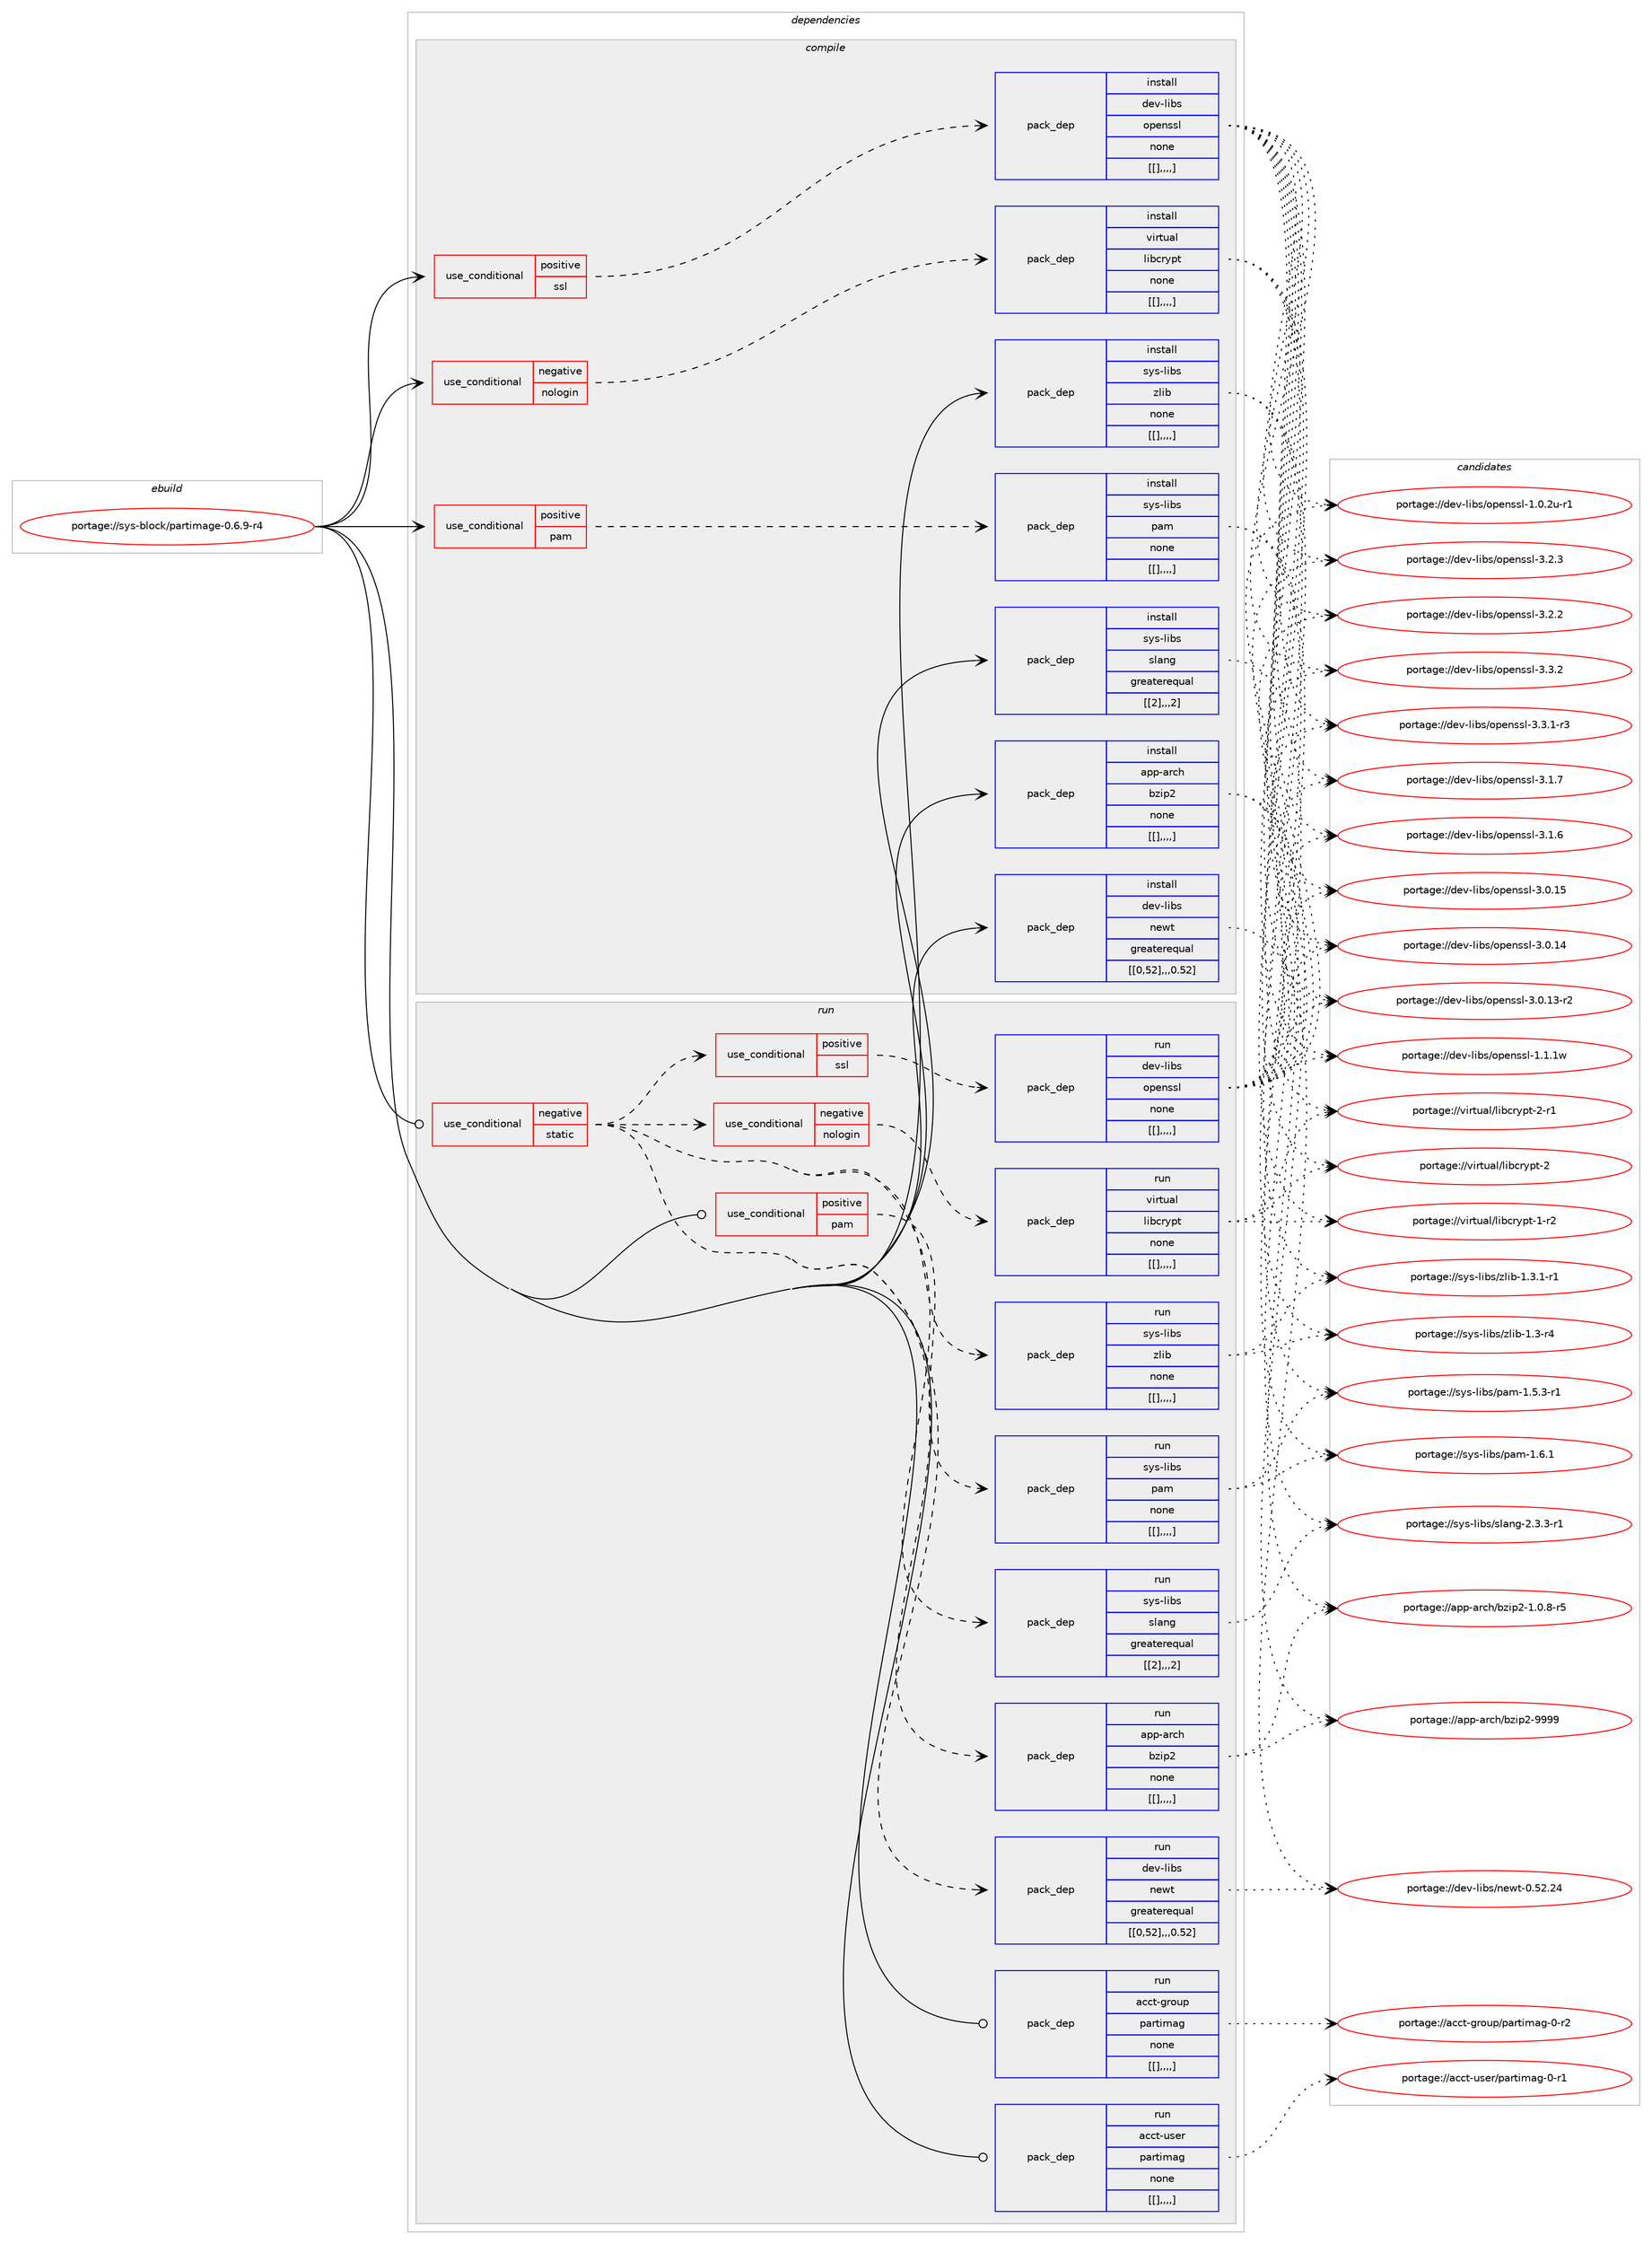 digraph prolog {

# *************
# Graph options
# *************

newrank=true;
concentrate=true;
compound=true;
graph [rankdir=LR,fontname=Helvetica,fontsize=10,ranksep=1.5];#, ranksep=2.5, nodesep=0.2];
edge  [arrowhead=vee];
node  [fontname=Helvetica,fontsize=10];

# **********
# The ebuild
# **********

subgraph cluster_leftcol {
color=gray;
label=<<i>ebuild</i>>;
id [label="portage://sys-block/partimage-0.6.9-r4", color=red, width=4, href="../sys-block/partimage-0.6.9-r4.svg"];
}

# ****************
# The dependencies
# ****************

subgraph cluster_midcol {
color=gray;
label=<<i>dependencies</i>>;
subgraph cluster_compile {
fillcolor="#eeeeee";
style=filled;
label=<<i>compile</i>>;
subgraph cond118134 {
dependency439971 [label=<<TABLE BORDER="0" CELLBORDER="1" CELLSPACING="0" CELLPADDING="4"><TR><TD ROWSPAN="3" CELLPADDING="10">use_conditional</TD></TR><TR><TD>negative</TD></TR><TR><TD>nologin</TD></TR></TABLE>>, shape=none, color=red];
subgraph pack318882 {
dependency439972 [label=<<TABLE BORDER="0" CELLBORDER="1" CELLSPACING="0" CELLPADDING="4" WIDTH="220"><TR><TD ROWSPAN="6" CELLPADDING="30">pack_dep</TD></TR><TR><TD WIDTH="110">install</TD></TR><TR><TD>virtual</TD></TR><TR><TD>libcrypt</TD></TR><TR><TD>none</TD></TR><TR><TD>[[],,,,]</TD></TR></TABLE>>, shape=none, color=blue];
}
dependency439971:e -> dependency439972:w [weight=20,style="dashed",arrowhead="vee"];
}
id:e -> dependency439971:w [weight=20,style="solid",arrowhead="vee"];
subgraph cond118135 {
dependency439973 [label=<<TABLE BORDER="0" CELLBORDER="1" CELLSPACING="0" CELLPADDING="4"><TR><TD ROWSPAN="3" CELLPADDING="10">use_conditional</TD></TR><TR><TD>positive</TD></TR><TR><TD>pam</TD></TR></TABLE>>, shape=none, color=red];
subgraph pack318883 {
dependency439974 [label=<<TABLE BORDER="0" CELLBORDER="1" CELLSPACING="0" CELLPADDING="4" WIDTH="220"><TR><TD ROWSPAN="6" CELLPADDING="30">pack_dep</TD></TR><TR><TD WIDTH="110">install</TD></TR><TR><TD>sys-libs</TD></TR><TR><TD>pam</TD></TR><TR><TD>none</TD></TR><TR><TD>[[],,,,]</TD></TR></TABLE>>, shape=none, color=blue];
}
dependency439973:e -> dependency439974:w [weight=20,style="dashed",arrowhead="vee"];
}
id:e -> dependency439973:w [weight=20,style="solid",arrowhead="vee"];
subgraph cond118136 {
dependency439975 [label=<<TABLE BORDER="0" CELLBORDER="1" CELLSPACING="0" CELLPADDING="4"><TR><TD ROWSPAN="3" CELLPADDING="10">use_conditional</TD></TR><TR><TD>positive</TD></TR><TR><TD>ssl</TD></TR></TABLE>>, shape=none, color=red];
subgraph pack318884 {
dependency439976 [label=<<TABLE BORDER="0" CELLBORDER="1" CELLSPACING="0" CELLPADDING="4" WIDTH="220"><TR><TD ROWSPAN="6" CELLPADDING="30">pack_dep</TD></TR><TR><TD WIDTH="110">install</TD></TR><TR><TD>dev-libs</TD></TR><TR><TD>openssl</TD></TR><TR><TD>none</TD></TR><TR><TD>[[],,,,]</TD></TR></TABLE>>, shape=none, color=blue];
}
dependency439975:e -> dependency439976:w [weight=20,style="dashed",arrowhead="vee"];
}
id:e -> dependency439975:w [weight=20,style="solid",arrowhead="vee"];
subgraph pack318885 {
dependency439977 [label=<<TABLE BORDER="0" CELLBORDER="1" CELLSPACING="0" CELLPADDING="4" WIDTH="220"><TR><TD ROWSPAN="6" CELLPADDING="30">pack_dep</TD></TR><TR><TD WIDTH="110">install</TD></TR><TR><TD>app-arch</TD></TR><TR><TD>bzip2</TD></TR><TR><TD>none</TD></TR><TR><TD>[[],,,,]</TD></TR></TABLE>>, shape=none, color=blue];
}
id:e -> dependency439977:w [weight=20,style="solid",arrowhead="vee"];
subgraph pack318886 {
dependency439978 [label=<<TABLE BORDER="0" CELLBORDER="1" CELLSPACING="0" CELLPADDING="4" WIDTH="220"><TR><TD ROWSPAN="6" CELLPADDING="30">pack_dep</TD></TR><TR><TD WIDTH="110">install</TD></TR><TR><TD>dev-libs</TD></TR><TR><TD>newt</TD></TR><TR><TD>greaterequal</TD></TR><TR><TD>[[0,52],,,0.52]</TD></TR></TABLE>>, shape=none, color=blue];
}
id:e -> dependency439978:w [weight=20,style="solid",arrowhead="vee"];
subgraph pack318887 {
dependency439979 [label=<<TABLE BORDER="0" CELLBORDER="1" CELLSPACING="0" CELLPADDING="4" WIDTH="220"><TR><TD ROWSPAN="6" CELLPADDING="30">pack_dep</TD></TR><TR><TD WIDTH="110">install</TD></TR><TR><TD>sys-libs</TD></TR><TR><TD>slang</TD></TR><TR><TD>greaterequal</TD></TR><TR><TD>[[2],,,2]</TD></TR></TABLE>>, shape=none, color=blue];
}
id:e -> dependency439979:w [weight=20,style="solid",arrowhead="vee"];
subgraph pack318888 {
dependency439980 [label=<<TABLE BORDER="0" CELLBORDER="1" CELLSPACING="0" CELLPADDING="4" WIDTH="220"><TR><TD ROWSPAN="6" CELLPADDING="30">pack_dep</TD></TR><TR><TD WIDTH="110">install</TD></TR><TR><TD>sys-libs</TD></TR><TR><TD>zlib</TD></TR><TR><TD>none</TD></TR><TR><TD>[[],,,,]</TD></TR></TABLE>>, shape=none, color=blue];
}
id:e -> dependency439980:w [weight=20,style="solid",arrowhead="vee"];
}
subgraph cluster_compileandrun {
fillcolor="#eeeeee";
style=filled;
label=<<i>compile and run</i>>;
}
subgraph cluster_run {
fillcolor="#eeeeee";
style=filled;
label=<<i>run</i>>;
subgraph cond118137 {
dependency439981 [label=<<TABLE BORDER="0" CELLBORDER="1" CELLSPACING="0" CELLPADDING="4"><TR><TD ROWSPAN="3" CELLPADDING="10">use_conditional</TD></TR><TR><TD>negative</TD></TR><TR><TD>static</TD></TR></TABLE>>, shape=none, color=red];
subgraph pack318889 {
dependency439982 [label=<<TABLE BORDER="0" CELLBORDER="1" CELLSPACING="0" CELLPADDING="4" WIDTH="220"><TR><TD ROWSPAN="6" CELLPADDING="30">pack_dep</TD></TR><TR><TD WIDTH="110">run</TD></TR><TR><TD>app-arch</TD></TR><TR><TD>bzip2</TD></TR><TR><TD>none</TD></TR><TR><TD>[[],,,,]</TD></TR></TABLE>>, shape=none, color=blue];
}
dependency439981:e -> dependency439982:w [weight=20,style="dashed",arrowhead="vee"];
subgraph pack318890 {
dependency439983 [label=<<TABLE BORDER="0" CELLBORDER="1" CELLSPACING="0" CELLPADDING="4" WIDTH="220"><TR><TD ROWSPAN="6" CELLPADDING="30">pack_dep</TD></TR><TR><TD WIDTH="110">run</TD></TR><TR><TD>dev-libs</TD></TR><TR><TD>newt</TD></TR><TR><TD>greaterequal</TD></TR><TR><TD>[[0,52],,,0.52]</TD></TR></TABLE>>, shape=none, color=blue];
}
dependency439981:e -> dependency439983:w [weight=20,style="dashed",arrowhead="vee"];
subgraph pack318891 {
dependency439984 [label=<<TABLE BORDER="0" CELLBORDER="1" CELLSPACING="0" CELLPADDING="4" WIDTH="220"><TR><TD ROWSPAN="6" CELLPADDING="30">pack_dep</TD></TR><TR><TD WIDTH="110">run</TD></TR><TR><TD>sys-libs</TD></TR><TR><TD>slang</TD></TR><TR><TD>greaterequal</TD></TR><TR><TD>[[2],,,2]</TD></TR></TABLE>>, shape=none, color=blue];
}
dependency439981:e -> dependency439984:w [weight=20,style="dashed",arrowhead="vee"];
subgraph pack318892 {
dependency439985 [label=<<TABLE BORDER="0" CELLBORDER="1" CELLSPACING="0" CELLPADDING="4" WIDTH="220"><TR><TD ROWSPAN="6" CELLPADDING="30">pack_dep</TD></TR><TR><TD WIDTH="110">run</TD></TR><TR><TD>sys-libs</TD></TR><TR><TD>zlib</TD></TR><TR><TD>none</TD></TR><TR><TD>[[],,,,]</TD></TR></TABLE>>, shape=none, color=blue];
}
dependency439981:e -> dependency439985:w [weight=20,style="dashed",arrowhead="vee"];
subgraph cond118138 {
dependency439986 [label=<<TABLE BORDER="0" CELLBORDER="1" CELLSPACING="0" CELLPADDING="4"><TR><TD ROWSPAN="3" CELLPADDING="10">use_conditional</TD></TR><TR><TD>negative</TD></TR><TR><TD>nologin</TD></TR></TABLE>>, shape=none, color=red];
subgraph pack318893 {
dependency439987 [label=<<TABLE BORDER="0" CELLBORDER="1" CELLSPACING="0" CELLPADDING="4" WIDTH="220"><TR><TD ROWSPAN="6" CELLPADDING="30">pack_dep</TD></TR><TR><TD WIDTH="110">run</TD></TR><TR><TD>virtual</TD></TR><TR><TD>libcrypt</TD></TR><TR><TD>none</TD></TR><TR><TD>[[],,,,]</TD></TR></TABLE>>, shape=none, color=blue];
}
dependency439986:e -> dependency439987:w [weight=20,style="dashed",arrowhead="vee"];
}
dependency439981:e -> dependency439986:w [weight=20,style="dashed",arrowhead="vee"];
subgraph cond118139 {
dependency439988 [label=<<TABLE BORDER="0" CELLBORDER="1" CELLSPACING="0" CELLPADDING="4"><TR><TD ROWSPAN="3" CELLPADDING="10">use_conditional</TD></TR><TR><TD>positive</TD></TR><TR><TD>ssl</TD></TR></TABLE>>, shape=none, color=red];
subgraph pack318894 {
dependency439989 [label=<<TABLE BORDER="0" CELLBORDER="1" CELLSPACING="0" CELLPADDING="4" WIDTH="220"><TR><TD ROWSPAN="6" CELLPADDING="30">pack_dep</TD></TR><TR><TD WIDTH="110">run</TD></TR><TR><TD>dev-libs</TD></TR><TR><TD>openssl</TD></TR><TR><TD>none</TD></TR><TR><TD>[[],,,,]</TD></TR></TABLE>>, shape=none, color=blue];
}
dependency439988:e -> dependency439989:w [weight=20,style="dashed",arrowhead="vee"];
}
dependency439981:e -> dependency439988:w [weight=20,style="dashed",arrowhead="vee"];
}
id:e -> dependency439981:w [weight=20,style="solid",arrowhead="odot"];
subgraph cond118140 {
dependency439990 [label=<<TABLE BORDER="0" CELLBORDER="1" CELLSPACING="0" CELLPADDING="4"><TR><TD ROWSPAN="3" CELLPADDING="10">use_conditional</TD></TR><TR><TD>positive</TD></TR><TR><TD>pam</TD></TR></TABLE>>, shape=none, color=red];
subgraph pack318895 {
dependency439991 [label=<<TABLE BORDER="0" CELLBORDER="1" CELLSPACING="0" CELLPADDING="4" WIDTH="220"><TR><TD ROWSPAN="6" CELLPADDING="30">pack_dep</TD></TR><TR><TD WIDTH="110">run</TD></TR><TR><TD>sys-libs</TD></TR><TR><TD>pam</TD></TR><TR><TD>none</TD></TR><TR><TD>[[],,,,]</TD></TR></TABLE>>, shape=none, color=blue];
}
dependency439990:e -> dependency439991:w [weight=20,style="dashed",arrowhead="vee"];
}
id:e -> dependency439990:w [weight=20,style="solid",arrowhead="odot"];
subgraph pack318896 {
dependency439992 [label=<<TABLE BORDER="0" CELLBORDER="1" CELLSPACING="0" CELLPADDING="4" WIDTH="220"><TR><TD ROWSPAN="6" CELLPADDING="30">pack_dep</TD></TR><TR><TD WIDTH="110">run</TD></TR><TR><TD>acct-group</TD></TR><TR><TD>partimag</TD></TR><TR><TD>none</TD></TR><TR><TD>[[],,,,]</TD></TR></TABLE>>, shape=none, color=blue];
}
id:e -> dependency439992:w [weight=20,style="solid",arrowhead="odot"];
subgraph pack318897 {
dependency439993 [label=<<TABLE BORDER="0" CELLBORDER="1" CELLSPACING="0" CELLPADDING="4" WIDTH="220"><TR><TD ROWSPAN="6" CELLPADDING="30">pack_dep</TD></TR><TR><TD WIDTH="110">run</TD></TR><TR><TD>acct-user</TD></TR><TR><TD>partimag</TD></TR><TR><TD>none</TD></TR><TR><TD>[[],,,,]</TD></TR></TABLE>>, shape=none, color=blue];
}
id:e -> dependency439993:w [weight=20,style="solid",arrowhead="odot"];
}
}

# **************
# The candidates
# **************

subgraph cluster_choices {
rank=same;
color=gray;
label=<<i>candidates</i>>;

subgraph choice318882 {
color=black;
nodesep=1;
choice1181051141161179710847108105989911412111211645504511449 [label="portage://virtual/libcrypt-2-r1", color=red, width=4,href="../virtual/libcrypt-2-r1.svg"];
choice118105114116117971084710810598991141211121164550 [label="portage://virtual/libcrypt-2", color=red, width=4,href="../virtual/libcrypt-2.svg"];
choice1181051141161179710847108105989911412111211645494511450 [label="portage://virtual/libcrypt-1-r2", color=red, width=4,href="../virtual/libcrypt-1-r2.svg"];
dependency439972:e -> choice1181051141161179710847108105989911412111211645504511449:w [style=dotted,weight="100"];
dependency439972:e -> choice118105114116117971084710810598991141211121164550:w [style=dotted,weight="100"];
dependency439972:e -> choice1181051141161179710847108105989911412111211645494511450:w [style=dotted,weight="100"];
}
subgraph choice318883 {
color=black;
nodesep=1;
choice11512111545108105981154711297109454946544649 [label="portage://sys-libs/pam-1.6.1", color=red, width=4,href="../sys-libs/pam-1.6.1.svg"];
choice115121115451081059811547112971094549465346514511449 [label="portage://sys-libs/pam-1.5.3-r1", color=red, width=4,href="../sys-libs/pam-1.5.3-r1.svg"];
dependency439974:e -> choice11512111545108105981154711297109454946544649:w [style=dotted,weight="100"];
dependency439974:e -> choice115121115451081059811547112971094549465346514511449:w [style=dotted,weight="100"];
}
subgraph choice318884 {
color=black;
nodesep=1;
choice100101118451081059811547111112101110115115108455146514650 [label="portage://dev-libs/openssl-3.3.2", color=red, width=4,href="../dev-libs/openssl-3.3.2.svg"];
choice1001011184510810598115471111121011101151151084551465146494511451 [label="portage://dev-libs/openssl-3.3.1-r3", color=red, width=4,href="../dev-libs/openssl-3.3.1-r3.svg"];
choice100101118451081059811547111112101110115115108455146504651 [label="portage://dev-libs/openssl-3.2.3", color=red, width=4,href="../dev-libs/openssl-3.2.3.svg"];
choice100101118451081059811547111112101110115115108455146504650 [label="portage://dev-libs/openssl-3.2.2", color=red, width=4,href="../dev-libs/openssl-3.2.2.svg"];
choice100101118451081059811547111112101110115115108455146494655 [label="portage://dev-libs/openssl-3.1.7", color=red, width=4,href="../dev-libs/openssl-3.1.7.svg"];
choice100101118451081059811547111112101110115115108455146494654 [label="portage://dev-libs/openssl-3.1.6", color=red, width=4,href="../dev-libs/openssl-3.1.6.svg"];
choice10010111845108105981154711111210111011511510845514648464953 [label="portage://dev-libs/openssl-3.0.15", color=red, width=4,href="../dev-libs/openssl-3.0.15.svg"];
choice10010111845108105981154711111210111011511510845514648464952 [label="portage://dev-libs/openssl-3.0.14", color=red, width=4,href="../dev-libs/openssl-3.0.14.svg"];
choice100101118451081059811547111112101110115115108455146484649514511450 [label="portage://dev-libs/openssl-3.0.13-r2", color=red, width=4,href="../dev-libs/openssl-3.0.13-r2.svg"];
choice100101118451081059811547111112101110115115108454946494649119 [label="portage://dev-libs/openssl-1.1.1w", color=red, width=4,href="../dev-libs/openssl-1.1.1w.svg"];
choice1001011184510810598115471111121011101151151084549464846501174511449 [label="portage://dev-libs/openssl-1.0.2u-r1", color=red, width=4,href="../dev-libs/openssl-1.0.2u-r1.svg"];
dependency439976:e -> choice100101118451081059811547111112101110115115108455146514650:w [style=dotted,weight="100"];
dependency439976:e -> choice1001011184510810598115471111121011101151151084551465146494511451:w [style=dotted,weight="100"];
dependency439976:e -> choice100101118451081059811547111112101110115115108455146504651:w [style=dotted,weight="100"];
dependency439976:e -> choice100101118451081059811547111112101110115115108455146504650:w [style=dotted,weight="100"];
dependency439976:e -> choice100101118451081059811547111112101110115115108455146494655:w [style=dotted,weight="100"];
dependency439976:e -> choice100101118451081059811547111112101110115115108455146494654:w [style=dotted,weight="100"];
dependency439976:e -> choice10010111845108105981154711111210111011511510845514648464953:w [style=dotted,weight="100"];
dependency439976:e -> choice10010111845108105981154711111210111011511510845514648464952:w [style=dotted,weight="100"];
dependency439976:e -> choice100101118451081059811547111112101110115115108455146484649514511450:w [style=dotted,weight="100"];
dependency439976:e -> choice100101118451081059811547111112101110115115108454946494649119:w [style=dotted,weight="100"];
dependency439976:e -> choice1001011184510810598115471111121011101151151084549464846501174511449:w [style=dotted,weight="100"];
}
subgraph choice318885 {
color=black;
nodesep=1;
choice971121124597114991044798122105112504557575757 [label="portage://app-arch/bzip2-9999", color=red, width=4,href="../app-arch/bzip2-9999.svg"];
choice971121124597114991044798122105112504549464846564511453 [label="portage://app-arch/bzip2-1.0.8-r5", color=red, width=4,href="../app-arch/bzip2-1.0.8-r5.svg"];
dependency439977:e -> choice971121124597114991044798122105112504557575757:w [style=dotted,weight="100"];
dependency439977:e -> choice971121124597114991044798122105112504549464846564511453:w [style=dotted,weight="100"];
}
subgraph choice318886 {
color=black;
nodesep=1;
choice1001011184510810598115471101011191164548465350465052 [label="portage://dev-libs/newt-0.52.24", color=red, width=4,href="../dev-libs/newt-0.52.24.svg"];
dependency439978:e -> choice1001011184510810598115471101011191164548465350465052:w [style=dotted,weight="100"];
}
subgraph choice318887 {
color=black;
nodesep=1;
choice115121115451081059811547115108971101034550465146514511449 [label="portage://sys-libs/slang-2.3.3-r1", color=red, width=4,href="../sys-libs/slang-2.3.3-r1.svg"];
dependency439979:e -> choice115121115451081059811547115108971101034550465146514511449:w [style=dotted,weight="100"];
}
subgraph choice318888 {
color=black;
nodesep=1;
choice115121115451081059811547122108105984549465146494511449 [label="portage://sys-libs/zlib-1.3.1-r1", color=red, width=4,href="../sys-libs/zlib-1.3.1-r1.svg"];
choice11512111545108105981154712210810598454946514511452 [label="portage://sys-libs/zlib-1.3-r4", color=red, width=4,href="../sys-libs/zlib-1.3-r4.svg"];
dependency439980:e -> choice115121115451081059811547122108105984549465146494511449:w [style=dotted,weight="100"];
dependency439980:e -> choice11512111545108105981154712210810598454946514511452:w [style=dotted,weight="100"];
}
subgraph choice318889 {
color=black;
nodesep=1;
choice971121124597114991044798122105112504557575757 [label="portage://app-arch/bzip2-9999", color=red, width=4,href="../app-arch/bzip2-9999.svg"];
choice971121124597114991044798122105112504549464846564511453 [label="portage://app-arch/bzip2-1.0.8-r5", color=red, width=4,href="../app-arch/bzip2-1.0.8-r5.svg"];
dependency439982:e -> choice971121124597114991044798122105112504557575757:w [style=dotted,weight="100"];
dependency439982:e -> choice971121124597114991044798122105112504549464846564511453:w [style=dotted,weight="100"];
}
subgraph choice318890 {
color=black;
nodesep=1;
choice1001011184510810598115471101011191164548465350465052 [label="portage://dev-libs/newt-0.52.24", color=red, width=4,href="../dev-libs/newt-0.52.24.svg"];
dependency439983:e -> choice1001011184510810598115471101011191164548465350465052:w [style=dotted,weight="100"];
}
subgraph choice318891 {
color=black;
nodesep=1;
choice115121115451081059811547115108971101034550465146514511449 [label="portage://sys-libs/slang-2.3.3-r1", color=red, width=4,href="../sys-libs/slang-2.3.3-r1.svg"];
dependency439984:e -> choice115121115451081059811547115108971101034550465146514511449:w [style=dotted,weight="100"];
}
subgraph choice318892 {
color=black;
nodesep=1;
choice115121115451081059811547122108105984549465146494511449 [label="portage://sys-libs/zlib-1.3.1-r1", color=red, width=4,href="../sys-libs/zlib-1.3.1-r1.svg"];
choice11512111545108105981154712210810598454946514511452 [label="portage://sys-libs/zlib-1.3-r4", color=red, width=4,href="../sys-libs/zlib-1.3-r4.svg"];
dependency439985:e -> choice115121115451081059811547122108105984549465146494511449:w [style=dotted,weight="100"];
dependency439985:e -> choice11512111545108105981154712210810598454946514511452:w [style=dotted,weight="100"];
}
subgraph choice318893 {
color=black;
nodesep=1;
choice1181051141161179710847108105989911412111211645504511449 [label="portage://virtual/libcrypt-2-r1", color=red, width=4,href="../virtual/libcrypt-2-r1.svg"];
choice118105114116117971084710810598991141211121164550 [label="portage://virtual/libcrypt-2", color=red, width=4,href="../virtual/libcrypt-2.svg"];
choice1181051141161179710847108105989911412111211645494511450 [label="portage://virtual/libcrypt-1-r2", color=red, width=4,href="../virtual/libcrypt-1-r2.svg"];
dependency439987:e -> choice1181051141161179710847108105989911412111211645504511449:w [style=dotted,weight="100"];
dependency439987:e -> choice118105114116117971084710810598991141211121164550:w [style=dotted,weight="100"];
dependency439987:e -> choice1181051141161179710847108105989911412111211645494511450:w [style=dotted,weight="100"];
}
subgraph choice318894 {
color=black;
nodesep=1;
choice100101118451081059811547111112101110115115108455146514650 [label="portage://dev-libs/openssl-3.3.2", color=red, width=4,href="../dev-libs/openssl-3.3.2.svg"];
choice1001011184510810598115471111121011101151151084551465146494511451 [label="portage://dev-libs/openssl-3.3.1-r3", color=red, width=4,href="../dev-libs/openssl-3.3.1-r3.svg"];
choice100101118451081059811547111112101110115115108455146504651 [label="portage://dev-libs/openssl-3.2.3", color=red, width=4,href="../dev-libs/openssl-3.2.3.svg"];
choice100101118451081059811547111112101110115115108455146504650 [label="portage://dev-libs/openssl-3.2.2", color=red, width=4,href="../dev-libs/openssl-3.2.2.svg"];
choice100101118451081059811547111112101110115115108455146494655 [label="portage://dev-libs/openssl-3.1.7", color=red, width=4,href="../dev-libs/openssl-3.1.7.svg"];
choice100101118451081059811547111112101110115115108455146494654 [label="portage://dev-libs/openssl-3.1.6", color=red, width=4,href="../dev-libs/openssl-3.1.6.svg"];
choice10010111845108105981154711111210111011511510845514648464953 [label="portage://dev-libs/openssl-3.0.15", color=red, width=4,href="../dev-libs/openssl-3.0.15.svg"];
choice10010111845108105981154711111210111011511510845514648464952 [label="portage://dev-libs/openssl-3.0.14", color=red, width=4,href="../dev-libs/openssl-3.0.14.svg"];
choice100101118451081059811547111112101110115115108455146484649514511450 [label="portage://dev-libs/openssl-3.0.13-r2", color=red, width=4,href="../dev-libs/openssl-3.0.13-r2.svg"];
choice100101118451081059811547111112101110115115108454946494649119 [label="portage://dev-libs/openssl-1.1.1w", color=red, width=4,href="../dev-libs/openssl-1.1.1w.svg"];
choice1001011184510810598115471111121011101151151084549464846501174511449 [label="portage://dev-libs/openssl-1.0.2u-r1", color=red, width=4,href="../dev-libs/openssl-1.0.2u-r1.svg"];
dependency439989:e -> choice100101118451081059811547111112101110115115108455146514650:w [style=dotted,weight="100"];
dependency439989:e -> choice1001011184510810598115471111121011101151151084551465146494511451:w [style=dotted,weight="100"];
dependency439989:e -> choice100101118451081059811547111112101110115115108455146504651:w [style=dotted,weight="100"];
dependency439989:e -> choice100101118451081059811547111112101110115115108455146504650:w [style=dotted,weight="100"];
dependency439989:e -> choice100101118451081059811547111112101110115115108455146494655:w [style=dotted,weight="100"];
dependency439989:e -> choice100101118451081059811547111112101110115115108455146494654:w [style=dotted,weight="100"];
dependency439989:e -> choice10010111845108105981154711111210111011511510845514648464953:w [style=dotted,weight="100"];
dependency439989:e -> choice10010111845108105981154711111210111011511510845514648464952:w [style=dotted,weight="100"];
dependency439989:e -> choice100101118451081059811547111112101110115115108455146484649514511450:w [style=dotted,weight="100"];
dependency439989:e -> choice100101118451081059811547111112101110115115108454946494649119:w [style=dotted,weight="100"];
dependency439989:e -> choice1001011184510810598115471111121011101151151084549464846501174511449:w [style=dotted,weight="100"];
}
subgraph choice318895 {
color=black;
nodesep=1;
choice11512111545108105981154711297109454946544649 [label="portage://sys-libs/pam-1.6.1", color=red, width=4,href="../sys-libs/pam-1.6.1.svg"];
choice115121115451081059811547112971094549465346514511449 [label="portage://sys-libs/pam-1.5.3-r1", color=red, width=4,href="../sys-libs/pam-1.5.3-r1.svg"];
dependency439991:e -> choice11512111545108105981154711297109454946544649:w [style=dotted,weight="100"];
dependency439991:e -> choice115121115451081059811547112971094549465346514511449:w [style=dotted,weight="100"];
}
subgraph choice318896 {
color=black;
nodesep=1;
choice9799991164510311411111711247112971141161051099710345484511450 [label="portage://acct-group/partimag-0-r2", color=red, width=4,href="../acct-group/partimag-0-r2.svg"];
dependency439992:e -> choice9799991164510311411111711247112971141161051099710345484511450:w [style=dotted,weight="100"];
}
subgraph choice318897 {
color=black;
nodesep=1;
choice9799991164511711510111447112971141161051099710345484511449 [label="portage://acct-user/partimag-0-r1", color=red, width=4,href="../acct-user/partimag-0-r1.svg"];
dependency439993:e -> choice9799991164511711510111447112971141161051099710345484511449:w [style=dotted,weight="100"];
}
}

}
